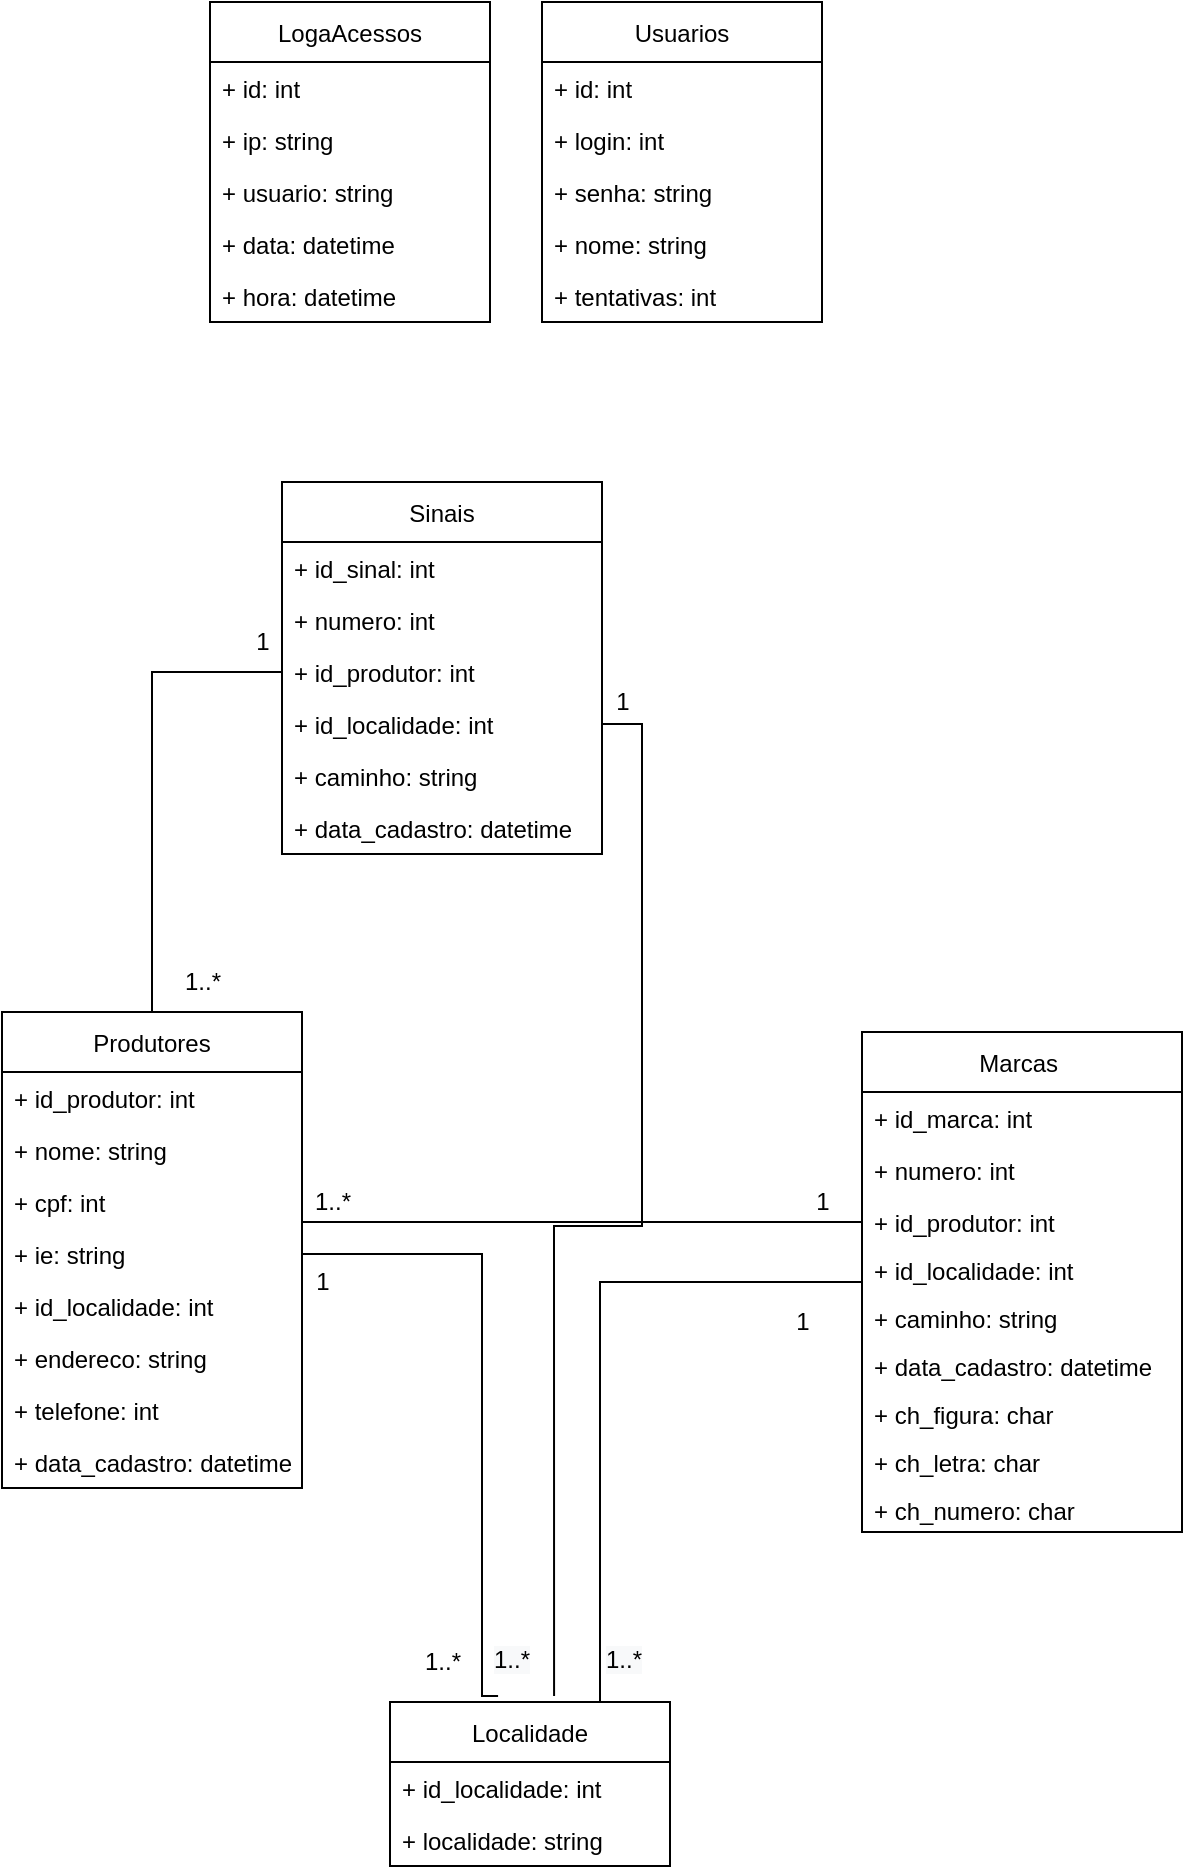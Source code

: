 <mxfile version="15.2.7" type="device"><diagram id="WkRvjoAycpOjUcxmkvr6" name="Page-1"><mxGraphModel dx="914" dy="856" grid="1" gridSize="10" guides="1" tooltips="1" connect="1" arrows="1" fold="1" page="1" pageScale="1" pageWidth="827" pageHeight="1169" math="0" shadow="0"><root><mxCell id="0"/><mxCell id="1" parent="0"/><mxCell id="mtEUVF73r2KRpAVkkBdg-1" value="Sinais" style="swimlane;fontStyle=0;childLayout=stackLayout;horizontal=1;startSize=30;fillColor=none;horizontalStack=0;resizeParent=1;resizeParentMax=0;resizeLast=0;collapsible=1;marginBottom=0;" parent="1" vertex="1"><mxGeometry x="360" y="320" width="160" height="186" as="geometry"/></mxCell><mxCell id="mtEUVF73r2KRpAVkkBdg-2" value="+ id_sinal: int" style="text;strokeColor=none;fillColor=none;align=left;verticalAlign=top;spacingLeft=4;spacingRight=4;overflow=hidden;rotatable=0;points=[[0,0.5],[1,0.5]];portConstraint=eastwest;" parent="mtEUVF73r2KRpAVkkBdg-1" vertex="1"><mxGeometry y="30" width="160" height="26" as="geometry"/></mxCell><mxCell id="mtEUVF73r2KRpAVkkBdg-3" value="+ numero: int" style="text;strokeColor=none;fillColor=none;align=left;verticalAlign=top;spacingLeft=4;spacingRight=4;overflow=hidden;rotatable=0;points=[[0,0.5],[1,0.5]];portConstraint=eastwest;" parent="mtEUVF73r2KRpAVkkBdg-1" vertex="1"><mxGeometry y="56" width="160" height="26" as="geometry"/></mxCell><mxCell id="mtEUVF73r2KRpAVkkBdg-4" value="+ id_produtor: int" style="text;strokeColor=none;fillColor=none;align=left;verticalAlign=top;spacingLeft=4;spacingRight=4;overflow=hidden;rotatable=0;points=[[0,0.5],[1,0.5]];portConstraint=eastwest;" parent="mtEUVF73r2KRpAVkkBdg-1" vertex="1"><mxGeometry y="82" width="160" height="26" as="geometry"/></mxCell><mxCell id="lKQZE_It0HCwTW8MPozl-27" value="+ id_localidade: int" style="text;strokeColor=none;fillColor=none;align=left;verticalAlign=top;spacingLeft=4;spacingRight=4;overflow=hidden;rotatable=0;points=[[0,0.5],[1,0.5]];portConstraint=eastwest;" vertex="1" parent="mtEUVF73r2KRpAVkkBdg-1"><mxGeometry y="108" width="160" height="26" as="geometry"/></mxCell><mxCell id="lKQZE_It0HCwTW8MPozl-25" value="+ caminho: string" style="text;strokeColor=none;fillColor=none;align=left;verticalAlign=top;spacingLeft=4;spacingRight=4;overflow=hidden;rotatable=0;points=[[0,0.5],[1,0.5]];portConstraint=eastwest;" vertex="1" parent="mtEUVF73r2KRpAVkkBdg-1"><mxGeometry y="134" width="160" height="26" as="geometry"/></mxCell><mxCell id="lKQZE_It0HCwTW8MPozl-26" value="+ data_cadastro: datetime" style="text;strokeColor=none;fillColor=none;align=left;verticalAlign=top;spacingLeft=4;spacingRight=4;overflow=hidden;rotatable=0;points=[[0,0.5],[1,0.5]];portConstraint=eastwest;" vertex="1" parent="mtEUVF73r2KRpAVkkBdg-1"><mxGeometry y="160" width="160" height="26" as="geometry"/></mxCell><mxCell id="lKQZE_It0HCwTW8MPozl-21" style="edgeStyle=orthogonalEdgeStyle;rounded=0;orthogonalLoop=1;jettySize=auto;html=1;entryX=0.75;entryY=0;entryDx=0;entryDy=0;endArrow=none;endFill=0;" edge="1" parent="1" source="mtEUVF73r2KRpAVkkBdg-5" target="mtEUVF73r2KRpAVkkBdg-17"><mxGeometry relative="1" as="geometry"/></mxCell><mxCell id="lKQZE_It0HCwTW8MPozl-22" style="edgeStyle=orthogonalEdgeStyle;rounded=0;orthogonalLoop=1;jettySize=auto;html=1;entryX=1;entryY=0.5;entryDx=0;entryDy=0;endArrow=none;endFill=0;" edge="1" parent="1" source="mtEUVF73r2KRpAVkkBdg-5" target="mtEUVF73r2KRpAVkkBdg-11"><mxGeometry relative="1" as="geometry"><Array as="points"><mxPoint x="370" y="690"/></Array></mxGeometry></mxCell><mxCell id="mtEUVF73r2KRpAVkkBdg-5" value="Marcas " style="swimlane;fontStyle=0;childLayout=stackLayout;horizontal=1;startSize=30;fillColor=none;horizontalStack=0;resizeParent=1;resizeParentMax=0;resizeLast=0;collapsible=1;marginBottom=0;" parent="1" vertex="1"><mxGeometry x="650" y="595" width="160" height="250" as="geometry"><mxRectangle x="610" y="600" width="80" height="30" as="alternateBounds"/></mxGeometry></mxCell><mxCell id="mtEUVF73r2KRpAVkkBdg-6" value="+ id_marca: int" style="text;strokeColor=none;fillColor=none;align=left;verticalAlign=top;spacingLeft=4;spacingRight=4;overflow=hidden;rotatable=0;points=[[0,0.5],[1,0.5]];portConstraint=eastwest;" parent="mtEUVF73r2KRpAVkkBdg-5" vertex="1"><mxGeometry y="30" width="160" height="26" as="geometry"/></mxCell><mxCell id="mtEUVF73r2KRpAVkkBdg-18" value="+ numero: int" style="text;strokeColor=none;fillColor=none;align=left;verticalAlign=top;spacingLeft=4;spacingRight=4;overflow=hidden;rotatable=0;points=[[0,0.5],[1,0.5]];portConstraint=eastwest;" parent="mtEUVF73r2KRpAVkkBdg-5" vertex="1"><mxGeometry y="56" width="160" height="26" as="geometry"/></mxCell><mxCell id="mtEUVF73r2KRpAVkkBdg-7" value="+ id_produtor: int&#10;" style="text;strokeColor=none;fillColor=none;align=left;verticalAlign=top;spacingLeft=4;spacingRight=4;overflow=hidden;rotatable=0;points=[[0,0.5],[1,0.5]];portConstraint=eastwest;" parent="mtEUVF73r2KRpAVkkBdg-5" vertex="1"><mxGeometry y="82" width="160" height="24" as="geometry"/></mxCell><mxCell id="lKQZE_It0HCwTW8MPozl-1" value="+ id_localidade: int&#10;" style="text;strokeColor=none;fillColor=none;align=left;verticalAlign=top;spacingLeft=4;spacingRight=4;overflow=hidden;rotatable=0;points=[[0,0.5],[1,0.5]];portConstraint=eastwest;" vertex="1" parent="mtEUVF73r2KRpAVkkBdg-5"><mxGeometry y="106" width="160" height="24" as="geometry"/></mxCell><mxCell id="lKQZE_It0HCwTW8MPozl-2" value="+ caminho: string&#10;" style="text;strokeColor=none;fillColor=none;align=left;verticalAlign=top;spacingLeft=4;spacingRight=4;overflow=hidden;rotatable=0;points=[[0,0.5],[1,0.5]];portConstraint=eastwest;" vertex="1" parent="mtEUVF73r2KRpAVkkBdg-5"><mxGeometry y="130" width="160" height="24" as="geometry"/></mxCell><mxCell id="lKQZE_It0HCwTW8MPozl-3" value="+ data_cadastro: datetime&#10;" style="text;strokeColor=none;fillColor=none;align=left;verticalAlign=top;spacingLeft=4;spacingRight=4;overflow=hidden;rotatable=0;points=[[0,0.5],[1,0.5]];portConstraint=eastwest;" vertex="1" parent="mtEUVF73r2KRpAVkkBdg-5"><mxGeometry y="154" width="160" height="24" as="geometry"/></mxCell><mxCell id="lKQZE_It0HCwTW8MPozl-4" value="+ ch_figura: char&#10;" style="text;strokeColor=none;fillColor=none;align=left;verticalAlign=top;spacingLeft=4;spacingRight=4;overflow=hidden;rotatable=0;points=[[0,0.5],[1,0.5]];portConstraint=eastwest;" vertex="1" parent="mtEUVF73r2KRpAVkkBdg-5"><mxGeometry y="178" width="160" height="24" as="geometry"/></mxCell><mxCell id="lKQZE_It0HCwTW8MPozl-5" value="+ ch_letra: char&#10;" style="text;strokeColor=none;fillColor=none;align=left;verticalAlign=top;spacingLeft=4;spacingRight=4;overflow=hidden;rotatable=0;points=[[0,0.5],[1,0.5]];portConstraint=eastwest;" vertex="1" parent="mtEUVF73r2KRpAVkkBdg-5"><mxGeometry y="202" width="160" height="24" as="geometry"/></mxCell><mxCell id="lKQZE_It0HCwTW8MPozl-6" value="+ ch_numero: char&#10;" style="text;strokeColor=none;fillColor=none;align=left;verticalAlign=top;spacingLeft=4;spacingRight=4;overflow=hidden;rotatable=0;points=[[0,0.5],[1,0.5]];portConstraint=eastwest;" vertex="1" parent="mtEUVF73r2KRpAVkkBdg-5"><mxGeometry y="226" width="160" height="24" as="geometry"/></mxCell><mxCell id="mtEUVF73r2KRpAVkkBdg-9" value="Produtores" style="swimlane;fontStyle=0;childLayout=stackLayout;horizontal=1;startSize=30;fillColor=none;horizontalStack=0;resizeParent=1;resizeParentMax=0;resizeLast=0;collapsible=1;marginBottom=0;" parent="1" vertex="1"><mxGeometry x="220" y="585" width="150" height="238" as="geometry"/></mxCell><mxCell id="mtEUVF73r2KRpAVkkBdg-10" value="+ id_produtor: int" style="text;strokeColor=none;fillColor=none;align=left;verticalAlign=top;spacingLeft=4;spacingRight=4;overflow=hidden;rotatable=0;points=[[0,0.5],[1,0.5]];portConstraint=eastwest;" parent="mtEUVF73r2KRpAVkkBdg-9" vertex="1"><mxGeometry y="30" width="150" height="26" as="geometry"/></mxCell><mxCell id="mtEUVF73r2KRpAVkkBdg-11" value="+ nome: string" style="text;strokeColor=none;fillColor=none;align=left;verticalAlign=top;spacingLeft=4;spacingRight=4;overflow=hidden;rotatable=0;points=[[0,0.5],[1,0.5]];portConstraint=eastwest;" parent="mtEUVF73r2KRpAVkkBdg-9" vertex="1"><mxGeometry y="56" width="150" height="26" as="geometry"/></mxCell><mxCell id="mtEUVF73r2KRpAVkkBdg-12" value="+ cpf: int" style="text;strokeColor=none;fillColor=none;align=left;verticalAlign=top;spacingLeft=4;spacingRight=4;overflow=hidden;rotatable=0;points=[[0,0.5],[1,0.5]];portConstraint=eastwest;" parent="mtEUVF73r2KRpAVkkBdg-9" vertex="1"><mxGeometry y="82" width="150" height="26" as="geometry"/></mxCell><mxCell id="lKQZE_It0HCwTW8MPozl-7" value="+ ie: string" style="text;strokeColor=none;fillColor=none;align=left;verticalAlign=top;spacingLeft=4;spacingRight=4;overflow=hidden;rotatable=0;points=[[0,0.5],[1,0.5]];portConstraint=eastwest;" vertex="1" parent="mtEUVF73r2KRpAVkkBdg-9"><mxGeometry y="108" width="150" height="26" as="geometry"/></mxCell><mxCell id="lKQZE_It0HCwTW8MPozl-8" value="+ id_localidade: int" style="text;strokeColor=none;fillColor=none;align=left;verticalAlign=top;spacingLeft=4;spacingRight=4;overflow=hidden;rotatable=0;points=[[0,0.5],[1,0.5]];portConstraint=eastwest;" vertex="1" parent="mtEUVF73r2KRpAVkkBdg-9"><mxGeometry y="134" width="150" height="26" as="geometry"/></mxCell><mxCell id="lKQZE_It0HCwTW8MPozl-9" value="+ endereco: string" style="text;strokeColor=none;fillColor=none;align=left;verticalAlign=top;spacingLeft=4;spacingRight=4;overflow=hidden;rotatable=0;points=[[0,0.5],[1,0.5]];portConstraint=eastwest;" vertex="1" parent="mtEUVF73r2KRpAVkkBdg-9"><mxGeometry y="160" width="150" height="26" as="geometry"/></mxCell><mxCell id="lKQZE_It0HCwTW8MPozl-10" value="+ telefone: int" style="text;strokeColor=none;fillColor=none;align=left;verticalAlign=top;spacingLeft=4;spacingRight=4;overflow=hidden;rotatable=0;points=[[0,0.5],[1,0.5]];portConstraint=eastwest;" vertex="1" parent="mtEUVF73r2KRpAVkkBdg-9"><mxGeometry y="186" width="150" height="26" as="geometry"/></mxCell><mxCell id="lKQZE_It0HCwTW8MPozl-11" value="+ data_cadastro: datetime" style="text;strokeColor=none;fillColor=none;align=left;verticalAlign=top;spacingLeft=4;spacingRight=4;overflow=hidden;rotatable=0;points=[[0,0.5],[1,0.5]];portConstraint=eastwest;" vertex="1" parent="mtEUVF73r2KRpAVkkBdg-9"><mxGeometry y="212" width="150" height="26" as="geometry"/></mxCell><mxCell id="mtEUVF73r2KRpAVkkBdg-13" value="Usuarios" style="swimlane;fontStyle=0;childLayout=stackLayout;horizontal=1;startSize=30;fillColor=none;horizontalStack=0;resizeParent=1;resizeParentMax=0;resizeLast=0;collapsible=1;marginBottom=0;" parent="1" vertex="1"><mxGeometry x="490" y="80" width="140" height="160" as="geometry"/></mxCell><mxCell id="mtEUVF73r2KRpAVkkBdg-14" value="+ id: int" style="text;strokeColor=none;fillColor=none;align=left;verticalAlign=top;spacingLeft=4;spacingRight=4;overflow=hidden;rotatable=0;points=[[0,0.5],[1,0.5]];portConstraint=eastwest;" parent="mtEUVF73r2KRpAVkkBdg-13" vertex="1"><mxGeometry y="30" width="140" height="26" as="geometry"/></mxCell><mxCell id="mtEUVF73r2KRpAVkkBdg-15" value="+ login: int" style="text;strokeColor=none;fillColor=none;align=left;verticalAlign=top;spacingLeft=4;spacingRight=4;overflow=hidden;rotatable=0;points=[[0,0.5],[1,0.5]];portConstraint=eastwest;" parent="mtEUVF73r2KRpAVkkBdg-13" vertex="1"><mxGeometry y="56" width="140" height="26" as="geometry"/></mxCell><mxCell id="mtEUVF73r2KRpAVkkBdg-16" value="+ senha: string" style="text;strokeColor=none;fillColor=none;align=left;verticalAlign=top;spacingLeft=4;spacingRight=4;overflow=hidden;rotatable=0;points=[[0,0.5],[1,0.5]];portConstraint=eastwest;" parent="mtEUVF73r2KRpAVkkBdg-13" vertex="1"><mxGeometry y="82" width="140" height="26" as="geometry"/></mxCell><mxCell id="lKQZE_It0HCwTW8MPozl-34" value="+ nome: string" style="text;strokeColor=none;fillColor=none;align=left;verticalAlign=top;spacingLeft=4;spacingRight=4;overflow=hidden;rotatable=0;points=[[0,0.5],[1,0.5]];portConstraint=eastwest;" vertex="1" parent="mtEUVF73r2KRpAVkkBdg-13"><mxGeometry y="108" width="140" height="26" as="geometry"/></mxCell><mxCell id="lKQZE_It0HCwTW8MPozl-35" value="+ tentativas: int" style="text;strokeColor=none;fillColor=none;align=left;verticalAlign=top;spacingLeft=4;spacingRight=4;overflow=hidden;rotatable=0;points=[[0,0.5],[1,0.5]];portConstraint=eastwest;" vertex="1" parent="mtEUVF73r2KRpAVkkBdg-13"><mxGeometry y="134" width="140" height="26" as="geometry"/></mxCell><mxCell id="mtEUVF73r2KRpAVkkBdg-17" value="Localidade" style="swimlane;fontStyle=0;childLayout=stackLayout;horizontal=1;startSize=30;fillColor=none;horizontalStack=0;resizeParent=1;resizeParentMax=0;resizeLast=0;collapsible=1;marginBottom=0;" parent="1" vertex="1"><mxGeometry x="414" y="930" width="140" height="82" as="geometry"/></mxCell><mxCell id="mtEUVF73r2KRpAVkkBdg-20" value="+ id_localidade: int" style="text;strokeColor=none;fillColor=none;align=left;verticalAlign=top;spacingLeft=4;spacingRight=4;overflow=hidden;rotatable=0;points=[[0,0.5],[1,0.5]];portConstraint=eastwest;" parent="mtEUVF73r2KRpAVkkBdg-17" vertex="1"><mxGeometry y="30" width="140" height="26" as="geometry"/></mxCell><mxCell id="mtEUVF73r2KRpAVkkBdg-21" value="+ localidade: string" style="text;strokeColor=none;fillColor=none;align=left;verticalAlign=top;spacingLeft=4;spacingRight=4;overflow=hidden;rotatable=0;points=[[0,0.5],[1,0.5]];portConstraint=eastwest;" parent="mtEUVF73r2KRpAVkkBdg-17" vertex="1"><mxGeometry y="56" width="140" height="26" as="geometry"/></mxCell><mxCell id="lKQZE_It0HCwTW8MPozl-15" style="edgeStyle=orthogonalEdgeStyle;rounded=0;orthogonalLoop=1;jettySize=auto;html=1;entryX=0.386;entryY=-0.037;entryDx=0;entryDy=0;entryPerimeter=0;endArrow=none;endFill=0;" edge="1" parent="1" source="lKQZE_It0HCwTW8MPozl-7" target="mtEUVF73r2KRpAVkkBdg-17"><mxGeometry relative="1" as="geometry"><Array as="points"><mxPoint x="460" y="706"/><mxPoint x="460" y="927"/></Array></mxGeometry></mxCell><mxCell id="lKQZE_It0HCwTW8MPozl-16" value="1" style="text;html=1;align=center;verticalAlign=middle;resizable=0;points=[];autosize=1;strokeColor=none;fillColor=none;" vertex="1" parent="1"><mxGeometry x="370" y="710" width="20" height="20" as="geometry"/></mxCell><mxCell id="lKQZE_It0HCwTW8MPozl-17" value="1..*" style="text;html=1;align=center;verticalAlign=middle;resizable=0;points=[];autosize=1;strokeColor=none;fillColor=none;" vertex="1" parent="1"><mxGeometry x="425" y="900" width="30" height="20" as="geometry"/></mxCell><mxCell id="lKQZE_It0HCwTW8MPozl-19" value="1" style="text;html=1;align=center;verticalAlign=middle;resizable=0;points=[];autosize=1;strokeColor=none;fillColor=none;" vertex="1" parent="1"><mxGeometry x="610" y="730" width="20" height="20" as="geometry"/></mxCell><mxCell id="lKQZE_It0HCwTW8MPozl-20" value="&lt;span style=&quot;color: rgb(0, 0, 0); font-family: helvetica; font-size: 12px; font-style: normal; font-weight: 400; letter-spacing: normal; text-align: center; text-indent: 0px; text-transform: none; word-spacing: 0px; background-color: rgb(248, 249, 250); display: inline; float: none;&quot;&gt;1..*&lt;/span&gt;" style="text;whiteSpace=wrap;html=1;" vertex="1" parent="1"><mxGeometry x="520" y="895" width="40" height="30" as="geometry"/></mxCell><mxCell id="lKQZE_It0HCwTW8MPozl-23" value="1" style="text;html=1;align=center;verticalAlign=middle;resizable=0;points=[];autosize=1;strokeColor=none;fillColor=none;" vertex="1" parent="1"><mxGeometry x="620" y="670" width="20" height="20" as="geometry"/></mxCell><mxCell id="lKQZE_It0HCwTW8MPozl-24" value="1..*" style="text;html=1;align=center;verticalAlign=middle;resizable=0;points=[];autosize=1;strokeColor=none;fillColor=none;" vertex="1" parent="1"><mxGeometry x="370" y="670" width="30" height="20" as="geometry"/></mxCell><mxCell id="lKQZE_It0HCwTW8MPozl-28" style="edgeStyle=orthogonalEdgeStyle;rounded=0;orthogonalLoop=1;jettySize=auto;html=1;entryX=0.586;entryY=-0.037;entryDx=0;entryDy=0;entryPerimeter=0;endArrow=none;endFill=0;" edge="1" parent="1" source="lKQZE_It0HCwTW8MPozl-27" target="mtEUVF73r2KRpAVkkBdg-17"><mxGeometry relative="1" as="geometry"/></mxCell><mxCell id="lKQZE_It0HCwTW8MPozl-29" value="&lt;span style=&quot;color: rgb(0, 0, 0); font-family: helvetica; font-size: 12px; font-style: normal; font-weight: 400; letter-spacing: normal; text-align: center; text-indent: 0px; text-transform: none; word-spacing: 0px; background-color: rgb(248, 249, 250); display: inline; float: none;&quot;&gt;1..*&lt;/span&gt;" style="text;whiteSpace=wrap;html=1;" vertex="1" parent="1"><mxGeometry x="464" y="895" width="40" height="30" as="geometry"/></mxCell><mxCell id="lKQZE_It0HCwTW8MPozl-30" style="edgeStyle=orthogonalEdgeStyle;rounded=0;orthogonalLoop=1;jettySize=auto;html=1;entryX=0.5;entryY=0;entryDx=0;entryDy=0;endArrow=none;endFill=0;" edge="1" parent="1" source="mtEUVF73r2KRpAVkkBdg-4" target="mtEUVF73r2KRpAVkkBdg-9"><mxGeometry relative="1" as="geometry"/></mxCell><mxCell id="lKQZE_It0HCwTW8MPozl-31" value="1" style="text;html=1;align=center;verticalAlign=middle;resizable=0;points=[];autosize=1;strokeColor=none;fillColor=none;" vertex="1" parent="1"><mxGeometry x="520" y="420" width="20" height="20" as="geometry"/></mxCell><mxCell id="lKQZE_It0HCwTW8MPozl-32" value="1" style="text;html=1;align=center;verticalAlign=middle;resizable=0;points=[];autosize=1;strokeColor=none;fillColor=none;" vertex="1" parent="1"><mxGeometry x="340" y="390" width="20" height="20" as="geometry"/></mxCell><mxCell id="lKQZE_It0HCwTW8MPozl-33" value="1..*" style="text;html=1;align=center;verticalAlign=middle;resizable=0;points=[];autosize=1;strokeColor=none;fillColor=none;" vertex="1" parent="1"><mxGeometry x="305" y="560" width="30" height="20" as="geometry"/></mxCell><mxCell id="lKQZE_It0HCwTW8MPozl-36" value="LogaAcessos" style="swimlane;fontStyle=0;childLayout=stackLayout;horizontal=1;startSize=30;fillColor=none;horizontalStack=0;resizeParent=1;resizeParentMax=0;resizeLast=0;collapsible=1;marginBottom=0;" vertex="1" parent="1"><mxGeometry x="324" y="80" width="140" height="160" as="geometry"/></mxCell><mxCell id="lKQZE_It0HCwTW8MPozl-37" value="+ id: int" style="text;strokeColor=none;fillColor=none;align=left;verticalAlign=top;spacingLeft=4;spacingRight=4;overflow=hidden;rotatable=0;points=[[0,0.5],[1,0.5]];portConstraint=eastwest;" vertex="1" parent="lKQZE_It0HCwTW8MPozl-36"><mxGeometry y="30" width="140" height="26" as="geometry"/></mxCell><mxCell id="lKQZE_It0HCwTW8MPozl-38" value="+ ip: string" style="text;strokeColor=none;fillColor=none;align=left;verticalAlign=top;spacingLeft=4;spacingRight=4;overflow=hidden;rotatable=0;points=[[0,0.5],[1,0.5]];portConstraint=eastwest;" vertex="1" parent="lKQZE_It0HCwTW8MPozl-36"><mxGeometry y="56" width="140" height="26" as="geometry"/></mxCell><mxCell id="lKQZE_It0HCwTW8MPozl-39" value="+ usuario: string" style="text;strokeColor=none;fillColor=none;align=left;verticalAlign=top;spacingLeft=4;spacingRight=4;overflow=hidden;rotatable=0;points=[[0,0.5],[1,0.5]];portConstraint=eastwest;" vertex="1" parent="lKQZE_It0HCwTW8MPozl-36"><mxGeometry y="82" width="140" height="26" as="geometry"/></mxCell><mxCell id="lKQZE_It0HCwTW8MPozl-40" value="+ data: datetime" style="text;strokeColor=none;fillColor=none;align=left;verticalAlign=top;spacingLeft=4;spacingRight=4;overflow=hidden;rotatable=0;points=[[0,0.5],[1,0.5]];portConstraint=eastwest;" vertex="1" parent="lKQZE_It0HCwTW8MPozl-36"><mxGeometry y="108" width="140" height="26" as="geometry"/></mxCell><mxCell id="lKQZE_It0HCwTW8MPozl-41" value="+ hora: datetime" style="text;strokeColor=none;fillColor=none;align=left;verticalAlign=top;spacingLeft=4;spacingRight=4;overflow=hidden;rotatable=0;points=[[0,0.5],[1,0.5]];portConstraint=eastwest;" vertex="1" parent="lKQZE_It0HCwTW8MPozl-36"><mxGeometry y="134" width="140" height="26" as="geometry"/></mxCell></root></mxGraphModel></diagram></mxfile>